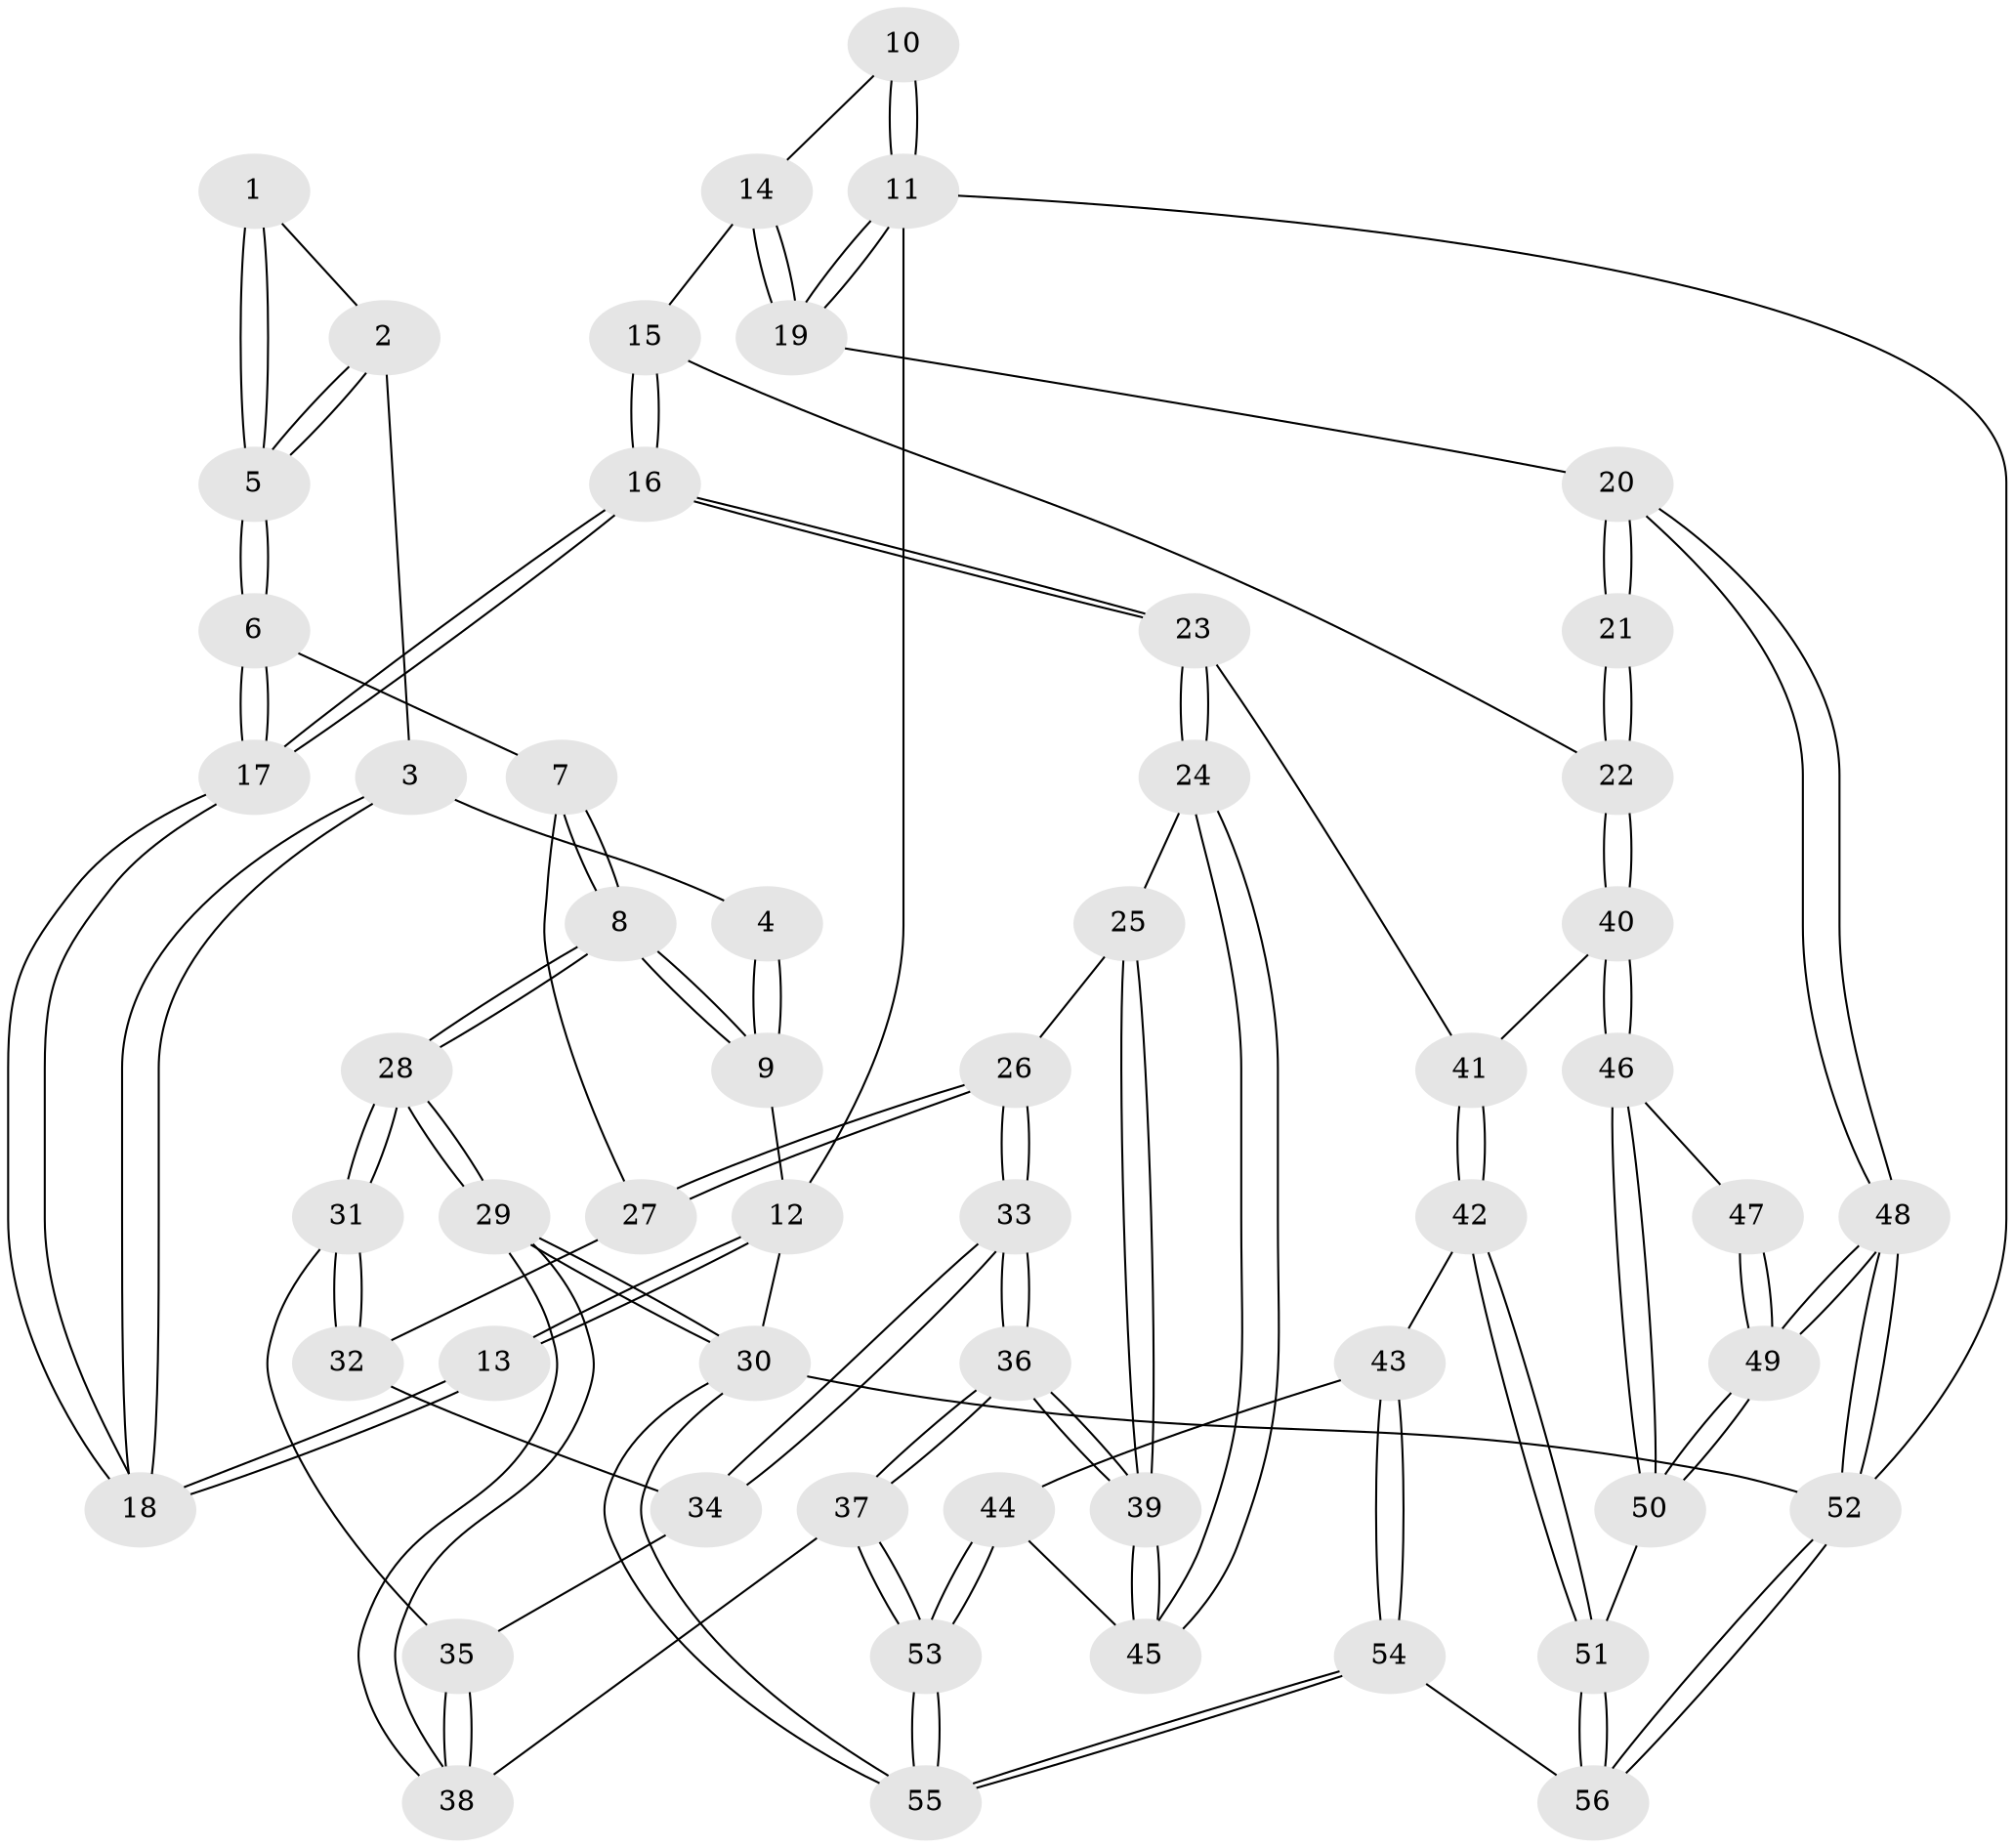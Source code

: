 // Generated by graph-tools (version 1.1) at 2025/03/03/09/25 03:03:14]
// undirected, 56 vertices, 137 edges
graph export_dot {
graph [start="1"]
  node [color=gray90,style=filled];
  1 [pos="+0.16075947120417886+0.3033107698676466"];
  2 [pos="+0.3692462192927462+0.2633275963416262"];
  3 [pos="+0.396253138907464+0.2541499158702895"];
  4 [pos="+0.0838196469912171+0.18997415374249865"];
  5 [pos="+0.17311263057862875+0.3768859211898749"];
  6 [pos="+0.16467048255305258+0.4644974440060616"];
  7 [pos="+0.15882094594342672+0.468466743490281"];
  8 [pos="+0+0.3525775024824443"];
  9 [pos="+0+0"];
  10 [pos="+0.8323186213043128+0"];
  11 [pos="+1+0"];
  12 [pos="+0+0"];
  13 [pos="+0.5108745492187421+0.09928132028133198"];
  14 [pos="+0.8215970451871507+0.35469910562796314"];
  15 [pos="+0.8002009760196781+0.4424339494271927"];
  16 [pos="+0.5012533850727008+0.47512537784472225"];
  17 [pos="+0.49076571154248333+0.456994896649642"];
  18 [pos="+0.46896302759286274+0.24832152817118738"];
  19 [pos="+1+0.30594693672483747"];
  20 [pos="+1+0.5946440734395267"];
  21 [pos="+0.9778943158817859+0.5698750143574891"];
  22 [pos="+0.908767354378813+0.5432048662822033"];
  23 [pos="+0.49960942428879973+0.5069692367060714"];
  24 [pos="+0.44535600220568494+0.6096888393643346"];
  25 [pos="+0.28946407732377893+0.640236974896359"];
  26 [pos="+0.2603713853692194+0.6370587568057828"];
  27 [pos="+0.15511229511839678+0.5023547313836577"];
  28 [pos="+0+0.5911727810388302"];
  29 [pos="+0+0.7593302964822325"];
  30 [pos="+0+1"];
  31 [pos="+0+0.5983674763712407"];
  32 [pos="+0.13431954847087077+0.5476001685621221"];
  33 [pos="+0.18575684595271982+0.675919344207259"];
  34 [pos="+0.1170302652151666+0.627462244331715"];
  35 [pos="+0.09826835084853154+0.6401210278468986"];
  36 [pos="+0.1898637483381701+0.8451504242868355"];
  37 [pos="+0.18765123324351785+0.8500801410963923"];
  38 [pos="+0.0608637733896262+0.7609102957975871"];
  39 [pos="+0.22527375068812344+0.8099610901226221"];
  40 [pos="+0.7182515022069903+0.692415244169753"];
  41 [pos="+0.659928563772936+0.6672950004942929"];
  42 [pos="+0.590227930570138+0.8374161471867466"];
  43 [pos="+0.5489522384163086+0.8403852519392656"];
  44 [pos="+0.46285559561862594+0.7859125248982048"];
  45 [pos="+0.4401382063454689+0.6743029258203544"];
  46 [pos="+0.7478237898938431+0.7555460367507987"];
  47 [pos="+0.8361956833063399+0.7168825760956137"];
  48 [pos="+1+1"];
  49 [pos="+0.9508081955919989+0.956505472638252"];
  50 [pos="+0.7627744203526615+0.8416115000911127"];
  51 [pos="+0.6697542567297595+0.8672771939111981"];
  52 [pos="+1+1"];
  53 [pos="+0.22570394785576178+1"];
  54 [pos="+0.5097717043705097+1"];
  55 [pos="+0.21787322082789146+1"];
  56 [pos="+0.6024638290392279+1"];
  1 -- 2;
  1 -- 5;
  1 -- 5;
  2 -- 3;
  2 -- 5;
  2 -- 5;
  3 -- 4;
  3 -- 18;
  3 -- 18;
  4 -- 9;
  4 -- 9;
  5 -- 6;
  5 -- 6;
  6 -- 7;
  6 -- 17;
  6 -- 17;
  7 -- 8;
  7 -- 8;
  7 -- 27;
  8 -- 9;
  8 -- 9;
  8 -- 28;
  8 -- 28;
  9 -- 12;
  10 -- 11;
  10 -- 11;
  10 -- 14;
  11 -- 12;
  11 -- 19;
  11 -- 19;
  11 -- 52;
  12 -- 13;
  12 -- 13;
  12 -- 30;
  13 -- 18;
  13 -- 18;
  14 -- 15;
  14 -- 19;
  14 -- 19;
  15 -- 16;
  15 -- 16;
  15 -- 22;
  16 -- 17;
  16 -- 17;
  16 -- 23;
  16 -- 23;
  17 -- 18;
  17 -- 18;
  19 -- 20;
  20 -- 21;
  20 -- 21;
  20 -- 48;
  20 -- 48;
  21 -- 22;
  21 -- 22;
  22 -- 40;
  22 -- 40;
  23 -- 24;
  23 -- 24;
  23 -- 41;
  24 -- 25;
  24 -- 45;
  24 -- 45;
  25 -- 26;
  25 -- 39;
  25 -- 39;
  26 -- 27;
  26 -- 27;
  26 -- 33;
  26 -- 33;
  27 -- 32;
  28 -- 29;
  28 -- 29;
  28 -- 31;
  28 -- 31;
  29 -- 30;
  29 -- 30;
  29 -- 38;
  29 -- 38;
  30 -- 55;
  30 -- 55;
  30 -- 52;
  31 -- 32;
  31 -- 32;
  31 -- 35;
  32 -- 34;
  33 -- 34;
  33 -- 34;
  33 -- 36;
  33 -- 36;
  34 -- 35;
  35 -- 38;
  35 -- 38;
  36 -- 37;
  36 -- 37;
  36 -- 39;
  36 -- 39;
  37 -- 38;
  37 -- 53;
  37 -- 53;
  39 -- 45;
  39 -- 45;
  40 -- 41;
  40 -- 46;
  40 -- 46;
  41 -- 42;
  41 -- 42;
  42 -- 43;
  42 -- 51;
  42 -- 51;
  43 -- 44;
  43 -- 54;
  43 -- 54;
  44 -- 45;
  44 -- 53;
  44 -- 53;
  46 -- 47;
  46 -- 50;
  46 -- 50;
  47 -- 49;
  47 -- 49;
  48 -- 49;
  48 -- 49;
  48 -- 52;
  48 -- 52;
  49 -- 50;
  49 -- 50;
  50 -- 51;
  51 -- 56;
  51 -- 56;
  52 -- 56;
  52 -- 56;
  53 -- 55;
  53 -- 55;
  54 -- 55;
  54 -- 55;
  54 -- 56;
}
